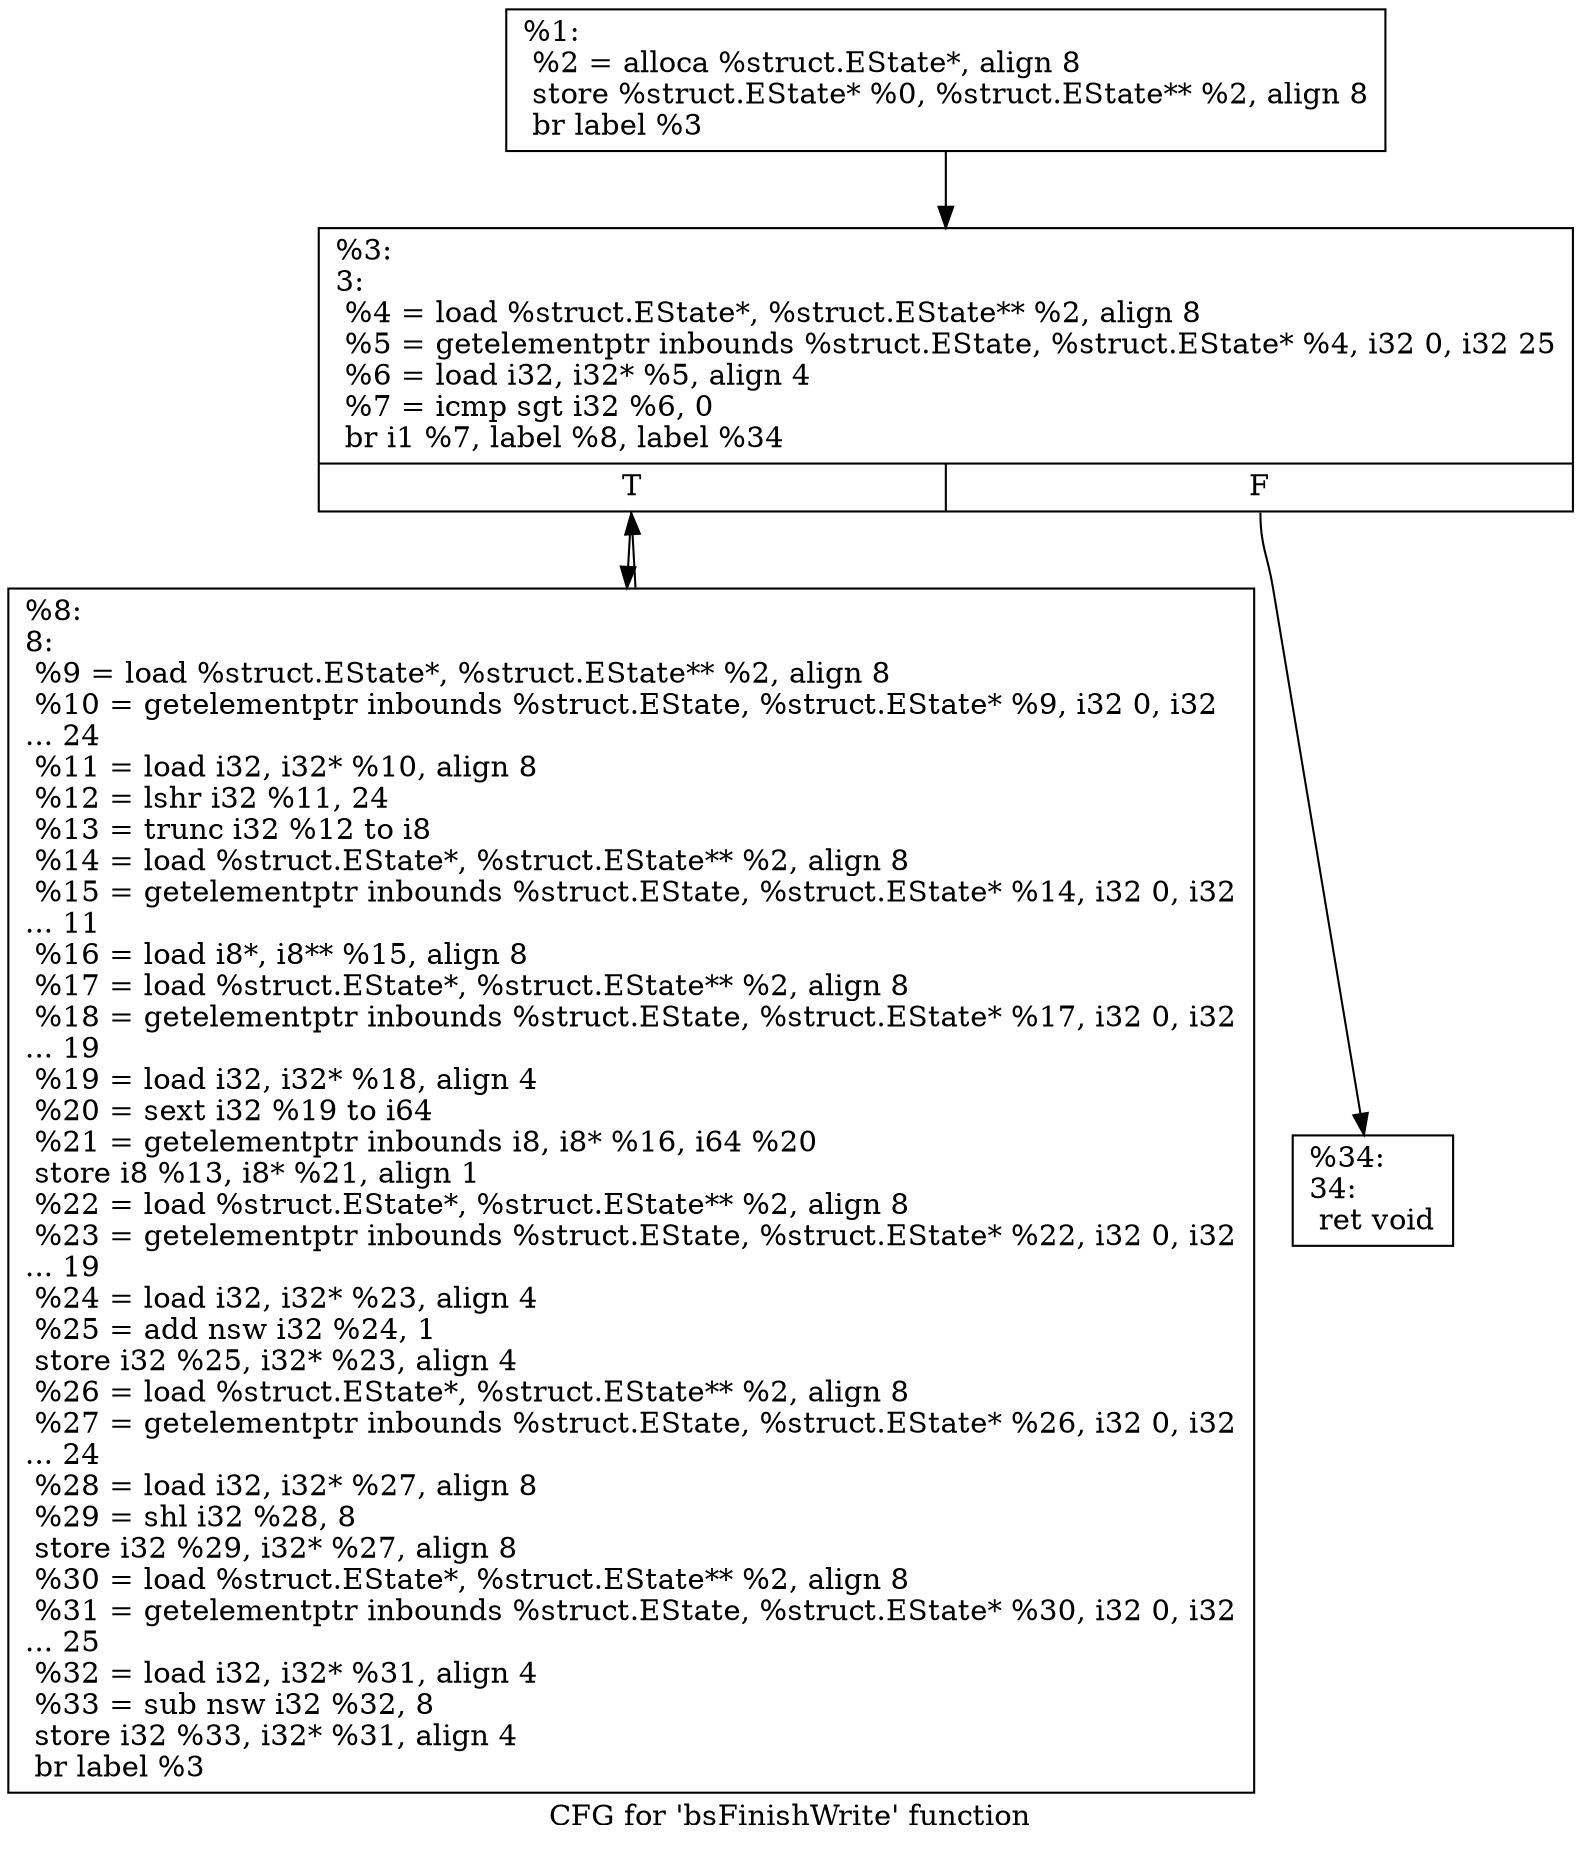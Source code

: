 digraph "CFG for 'bsFinishWrite' function" {
	label="CFG for 'bsFinishWrite' function";

	Node0x1058cd0 [shape=record,label="{%1:\l  %2 = alloca %struct.EState*, align 8\l  store %struct.EState* %0, %struct.EState** %2, align 8\l  br label %3\l}"];
	Node0x1058cd0 -> Node0x1058da0;
	Node0x1058da0 [shape=record,label="{%3:\l3:                                                \l  %4 = load %struct.EState*, %struct.EState** %2, align 8\l  %5 = getelementptr inbounds %struct.EState, %struct.EState* %4, i32 0, i32 25\l  %6 = load i32, i32* %5, align 4\l  %7 = icmp sgt i32 %6, 0\l  br i1 %7, label %8, label %34\l|{<s0>T|<s1>F}}"];
	Node0x1058da0:s0 -> Node0x1059070;
	Node0x1058da0:s1 -> Node0x10590c0;
	Node0x1059070 [shape=record,label="{%8:\l8:                                                \l  %9 = load %struct.EState*, %struct.EState** %2, align 8\l  %10 = getelementptr inbounds %struct.EState, %struct.EState* %9, i32 0, i32\l... 24\l  %11 = load i32, i32* %10, align 8\l  %12 = lshr i32 %11, 24\l  %13 = trunc i32 %12 to i8\l  %14 = load %struct.EState*, %struct.EState** %2, align 8\l  %15 = getelementptr inbounds %struct.EState, %struct.EState* %14, i32 0, i32\l... 11\l  %16 = load i8*, i8** %15, align 8\l  %17 = load %struct.EState*, %struct.EState** %2, align 8\l  %18 = getelementptr inbounds %struct.EState, %struct.EState* %17, i32 0, i32\l... 19\l  %19 = load i32, i32* %18, align 4\l  %20 = sext i32 %19 to i64\l  %21 = getelementptr inbounds i8, i8* %16, i64 %20\l  store i8 %13, i8* %21, align 1\l  %22 = load %struct.EState*, %struct.EState** %2, align 8\l  %23 = getelementptr inbounds %struct.EState, %struct.EState* %22, i32 0, i32\l... 19\l  %24 = load i32, i32* %23, align 4\l  %25 = add nsw i32 %24, 1\l  store i32 %25, i32* %23, align 4\l  %26 = load %struct.EState*, %struct.EState** %2, align 8\l  %27 = getelementptr inbounds %struct.EState, %struct.EState* %26, i32 0, i32\l... 24\l  %28 = load i32, i32* %27, align 8\l  %29 = shl i32 %28, 8\l  store i32 %29, i32* %27, align 8\l  %30 = load %struct.EState*, %struct.EState** %2, align 8\l  %31 = getelementptr inbounds %struct.EState, %struct.EState* %30, i32 0, i32\l... 25\l  %32 = load i32, i32* %31, align 4\l  %33 = sub nsw i32 %32, 8\l  store i32 %33, i32* %31, align 4\l  br label %3\l}"];
	Node0x1059070 -> Node0x1058da0;
	Node0x10590c0 [shape=record,label="{%34:\l34:                                               \l  ret void\l}"];
}
